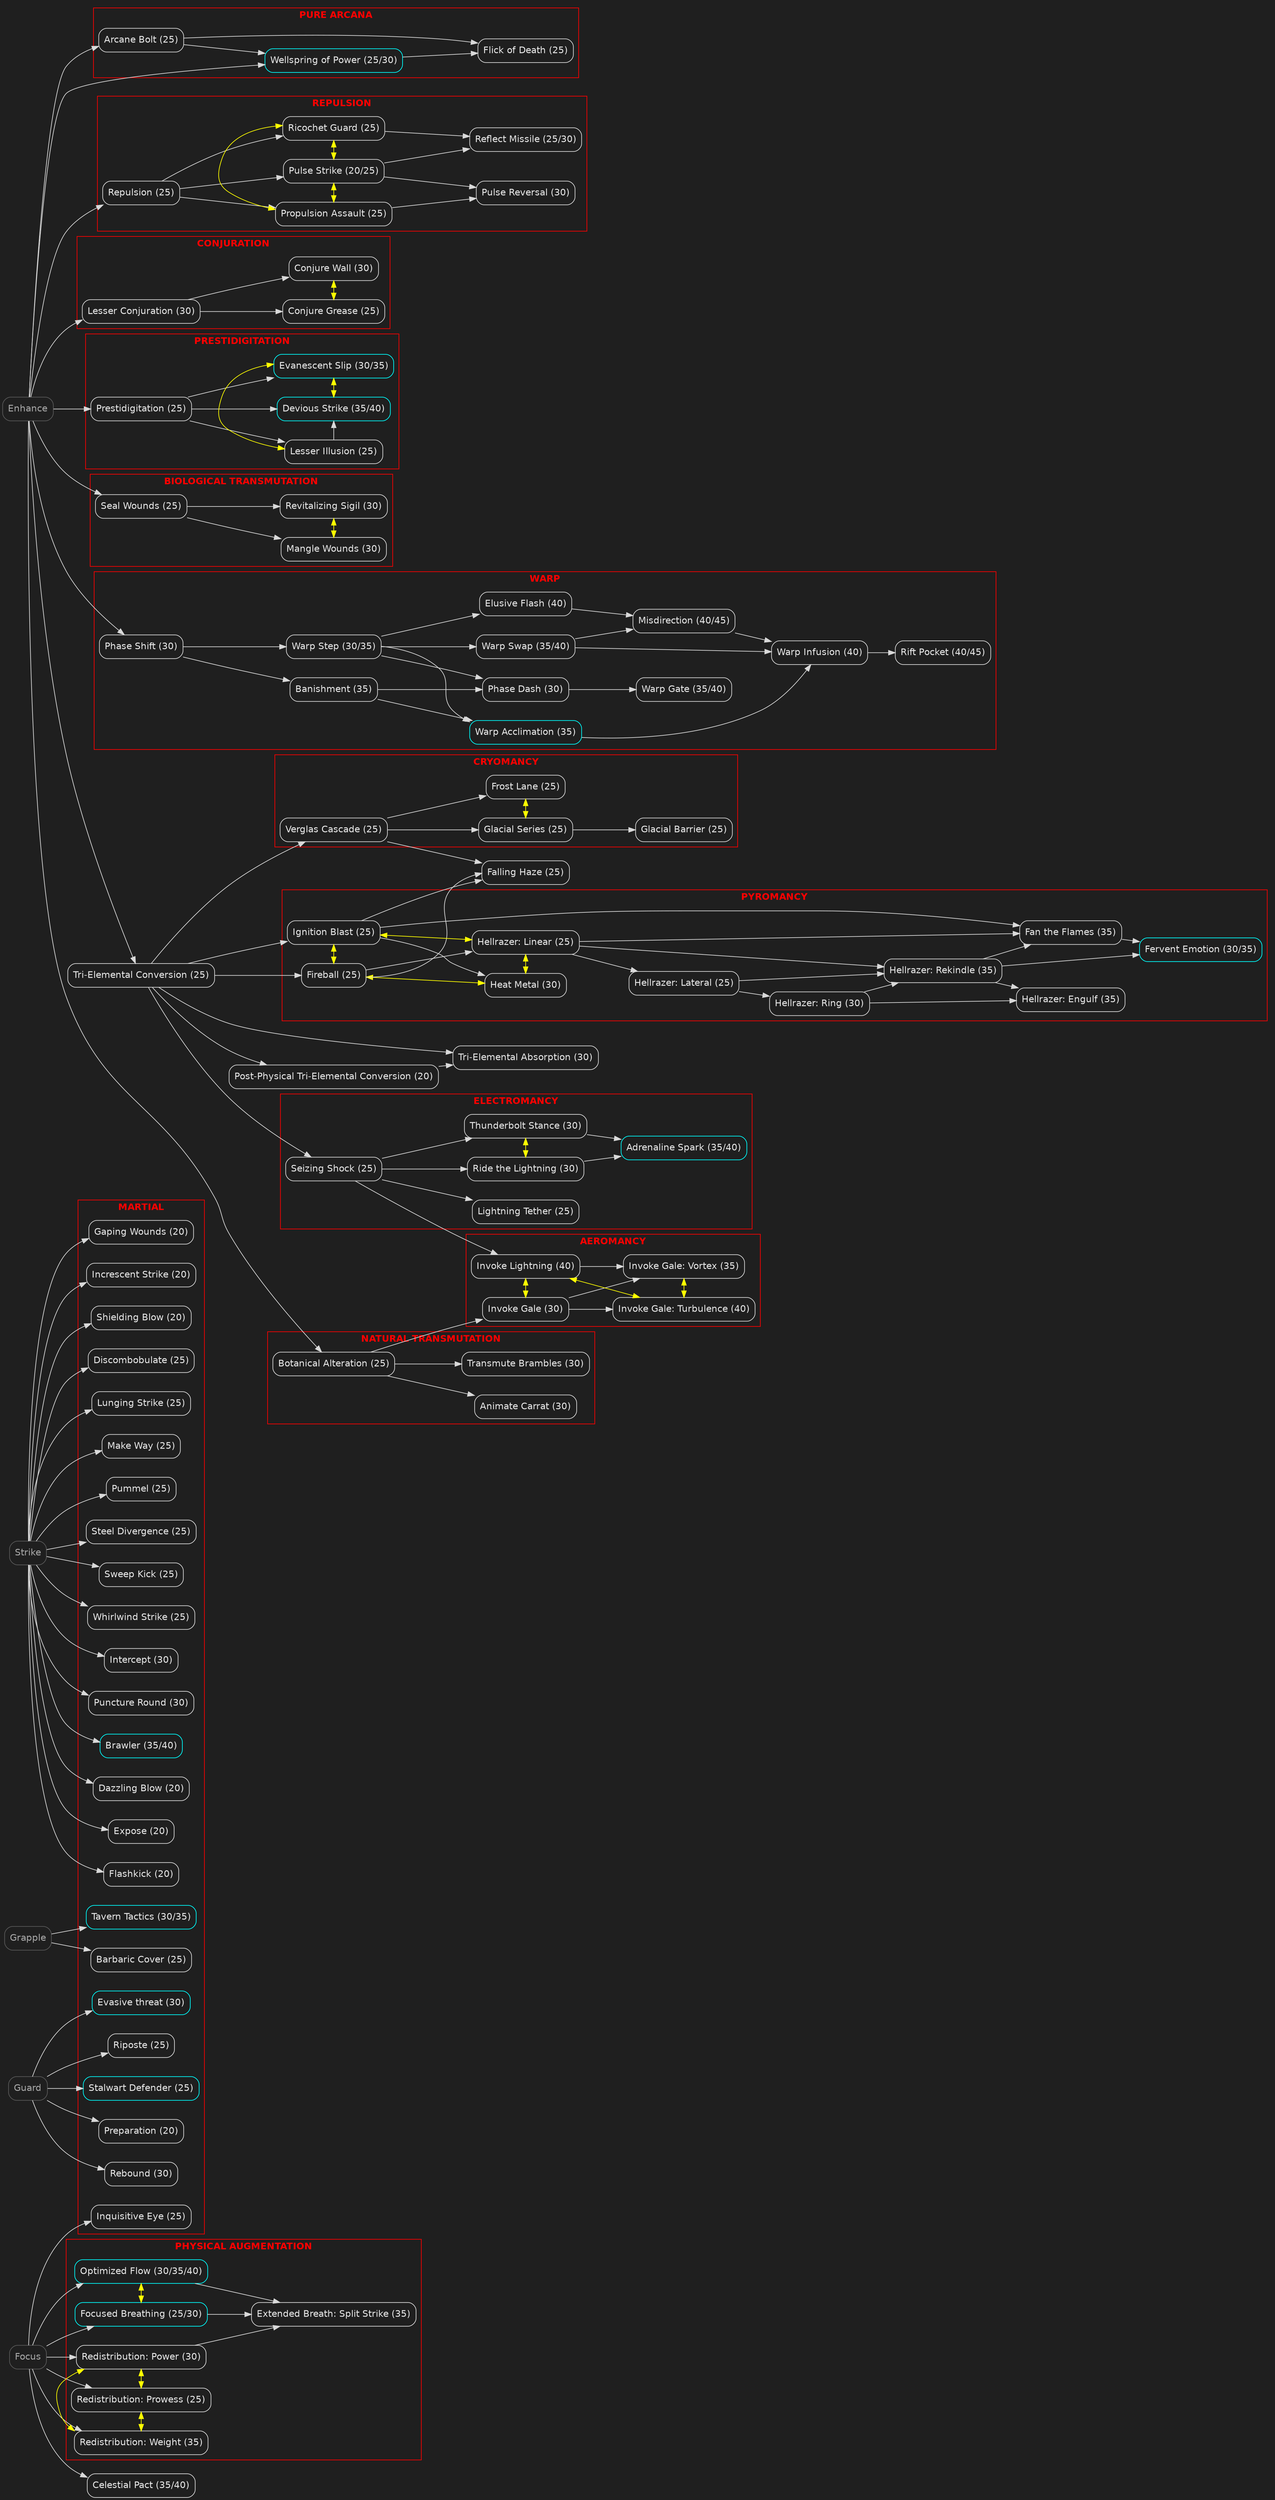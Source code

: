 digraph narpg {
    graph [
        layout = dot // the "dot" layout engine is the correct choice for directed graphs
        rankdir = LR // TB top-to-bottom
        nodesep = 0.4 // padding between nodes in the same rank
        ranksep = 0.3 // padding between nodes between rank
        bgcolor = gray12 // graph background color
        #style = invis // don't render cluster borders
        pencolor = red // cluster border color
        fontcolor = red // cluster font color
        fontname = "Helvetica-bold" // font used for text
    ]
    edge [
        color = gray85
        fontcolor = gray90
        fontname = "Helvetica"
    ]
    node [
        color = gray85
        fontcolor = gray90
        // rounded rectangles look pretty good for nodes
        shape = box
        style = rounded
        fontname = "Helvetica"
    ]

    // default techniques
    subgraph default_techniques {
        graph [
            rank = source
        ]
        node [
            color = gray35
            fontcolor = gray65
        ]
        strike [label = "Strike"]
        grapple [label = "Grapple"]
        guard [label = "Guard"]
        enhance [label = "Enhance"]
        focus [label = "Focus"]
    }

    // martial techniques
    subgraph cluster_martial {
        graph [
            label = "MARTIAL"
        ]
        dazzling_blow [label = "Dazzling Blow (20)"]
        expose [label = "Expose (20)"]
        flashkick [label = "Flashkick (20)"]
        gaping_wounds [label = "Gaping Wounds (20)"]
        increscent_strike [label = "Increscent Strike (20)"]
        preparation [label = "Preparation (20)"]
        shielding_blow [label = "Shielding Blow (20)"]
        barbaric_cover [label = "Barbaric Cover (25)"]
        discombobulate [label = "Discombobulate (25)"]
        lunging_strike [label = "Lunging Strike (25)"]
        inquisitive_eye [label = "Inquisitive Eye (25)"]
        make_way [label = "Make Way (25)"]
        pummel [label = "Pummel (25)"]
        riposte [label = "Riposte (25)"]
        stalwart_defender [label = "Stalwart Defender (25)", color = cyan]
        steel_divergence [label = "Steel Divergence (25)"]
        sweep_kick [label = "Sweep Kick (25)"]
        whirlwind_strike [label = "Whirlwind Strike (25)"]
        evasive_threat [label = "Evasive threat (30)", color = cyan]
        intercept [label = "Intercept (30)"]
        rebound [label = "Rebound (30)"]
        puncture_round [label = "Puncture Round (30)"]
        tavern_tactics [label = "Tavern Tactics (30/35)", color = cyan]
        brawler [label = "Brawler (35/40)", color = cyan]
    }

    // pure arcana techniques
    subgraph cluster_arcane {
        graph [
            label = "PURE ARCANA"
        ]
        arcane_bolt [label = "Arcane Bolt (25)"]
        wellspring_of_power [label = "Wellspring of Power (25/30)", color = cyan]
        flick_of_death [label = "Flick of Death (25)"]
    }

    // physical augmentation techniques
    subgraph cluster_physical {
        graph [
            label = "PHYSICAL AUGMENTATION"
        ]
        subgraph physical_1 {
            graph [
                rank = same
            ]
            redistribution_prowess [label = "Redistribution: Prowess (25)"]
            redistribution_power [label = "Redistribution: Power (30)"]
            redistribution_weight [label = "Redistribution: Weight (35)"]
        }
        subgraph physical_2 {
            graph [
                rank = same
            ]
            focused_breathing [label = "Focused Breathing (25/30)", color = cyan]
            optimized_flow [label = "Optimized Flow (30/35/40)", color = cyan]
        }
        extended_breath_split_strike [label = "Extended Breath: Split Strike (35)"]
    }

    // tri-elemental techniques
    tri_elemental_conversion [label = "Tri-Elemental Conversion (25)"]
    pptec [label = "Post-Physical Tri-Elemental Conversion (20)"]
    tri_elemental_absorption [label = "Tri-Elemental Absorption (30)"]
    subgraph cluster_fire { // this prevents this cluster from getting skewed by nearby nodes
        graph [
            label = "PYROMANCY"
        ]
        subgraph fire_1 {
            graph [
                rank = same
            ]
            fireball [label = "Fireball (25)"]
            ignition_blast [label = "Ignition Blast (25)"]
        }
        subgraph fire_2 {
            graph [
                rank = same
            ]
            hellrazer_linear [label = "Hellrazer: Linear (25)"]
            heat_metal [label = "Heat Metal (30)"]
        }
        hellrazer_lateral [label = "Hellrazer: Lateral (25)"]
        hellrazer_ring [label = "Hellrazer: Ring (30)"]
        hellrazer_rekindle [label = "Hellrazer: Rekindle (35)"]
        hellrazer_engulf [label = "Hellrazer: Engulf (35)"]
        fan_the_flames [label = "Fan the Flames (35)"]
        fervent_emotions [label = "Fervent Emotion (30/35)", color = cyan]
    }
    subgraph cluster_electric {
        graph [
            label = "ELECTROMANCY"
        ]
        seizing_shock [label = "Seizing Shock (25)"]
        subgraph electric_1 {
            lightning_tether [label = "Lightning Tether (25)"]
            graph [
                rank = same
            ]
            ride_the_lightning [label = "Ride the Lightning (30)"]
            thunderbolt_stance [label = "Thunderbolt Stance (30)"]
        }
        adrenaline_spark [label = "Adrenaline Spark (35/40)", color = cyan]
    }
    subgraph cluster_ice {
        graph [
            label = "CRYOMANCY"
        ]
        verglas_cascade [label = "Verglas Cascade (25)"]
        subgraph ice_1 {
            graph [
                rank = same
            ]
            frost_lane [label = "Frost Lane (25)"]
            glacial_series [label = "Glacial Series (25)"]
        }
        glacial_barrier [label = "Glacial Barrier (25)"]
    }
    falling_haze [label = "Falling Haze (25)"]

    // repulsion techniques
    subgraph cluster_repulsion {
        graph [
            label = "REPULSION"
        ]
        repulsion [label = "Repulsion (25)"]
        subgraph repulsion_1 {
            graph [
                rank = same
            ]
            ricochet_guard [label = "Ricochet Guard (25)"]
            pulse_strike [label = "Pulse Strike (20/25)"]
            propulsion_assault [label = "Propulsion Assault (25)"]
        }
        pulse_reversal [label = "Pulse Reversal (30)"]
        reflect_missile [label = "Reflect Missile (25/30)"]
    }

    // conjuration techniques
    subgraph cluster_conjuration {
        graph [
            label = "CONJURATION"
        ]
        lesser_conjuration [label = "Lesser Conjuration (30)"]
        subgraph conjuration_1 {
            graph [
                rank = same
            ]
            conjure_grease [label = "Conjure Grease (25)"]
            conjure_wall [label = "Conjure Wall (30)"]
        }
    }

    // prestidigitation techniques
    subgraph cluster_illusion {
        graph [
            label = "PRESTIDIGITATION"
        ]
        prestidigitation [label = "Prestidigitation (25)"]
        subgraph illusion_1 {
            graph [
                rank = same
            ]
            lesser_illusion [label = "Lesser Illusion (25)"]
            evanescent_slip [label ="Evanescent Slip (30/35)", color = cyan]
            devious_strike [label = "Devious Strike (35/40)", color = cyan]
        }
    }

    // biological transmutation techniques
    subgraph cluster_bio {
        graph [
            label = "BIOLOGICAL TRANSMUTATION"
        ]
        seal_wounds [label = "Seal Wounds (25)"]
        subgraph bio_1 {
            graph [
                rank = same
            ]
            revitalizing_sigil [label = "Revitalizing Sigil (30)"]
            mangle_wounds [label = "Mangle Wounds (30)"]
        }
    }

    // natural transumation techniques
    subgraph cluster_nature {
        graph [
            label = "NATURAL TRANSMUTATION"
        ]
        
        botanical_alteration [label = "Botanical Alteration (25)"]
        transmute_brambles [label = "Transmute Brambles (30)"]
        animate_carrat [label = "Animate Carrat (30)"]
    }

    // aeromancy techniques
    subgraph cluster_air {
        graph [
            label = "AEROMANCY"
        ]
        subgraph air_1 {
            graph [
                rank = same
            ]
            invoke_gale [label = "Invoke Gale (30)"]
            invoke_lightning [label = "Invoke Lightning (40)"]
        }
        subgraph air_2 {
            graph [
                rank = same
            ]
            invoke_gale_vortex [label = "Invoke Gale: Vortex (35)"]
            invoke_gale_turbulence [label = "Invoke Gale: Turbulence (40)"]
        }
    }

    // warp techniques
    subgraph cluster_warp {
        graph [
            label = "WARP"
        ]
        phase_shift [label = "Phase Shift (30)"]
        banishment [label = "Banishment (35)"]
        phase_dash [label = "Phase Dash (30)"]
        warp_step [label = "Warp Step (30/35)"]
        warp_acclimation [label = "Warp Acclimation (35)", color = cyan]
        warp_gate [label = "Warp Gate (35/40)"]
        elusive_flash [label = "Elusive Flash (40)"]
        warp_swap [label = "Warp Swap (35/40)"]
        misdirection [label = "Misdirection (40/45)"]
        warp_infusion [label = "Warp Infusion (40)"]
        rift_pocket [label = "Rift Pocket (40/45)"]
    }

    // pact techniques
    celestial_pact [label = "Celestial Pact (35/40)"]

    // fake techniques that aren't real, just your imagination
    // subgraph cluster_fakenews {
    //     graph [
    //         label = "FAKE NEWS"
    //     ]
    //     blade_extension [label = "Blade Extension"]
    //     echo_rip [label = "Echo Rip"]
    //     vortex_crash [label = "Vortex Crash"]
    //     telepathy [label = "Telepathy"]
    //     lesser_telekinesis [label = "Lesser Telekinesis"]
    //     psionic_shove [label = "Psionic Shove"]
    //     gravity_well [label = "Gravity Well"]
    //     rend_mind [label = "Rend Mind"]
    //     animate_brambelion [label = "Animate Brambelion"]
    //     counterblow [label = "Counterblow (25)"]
    // }

    // edges
    strike -> flashkick
    strike -> dazzling_blow
    strike -> expose
    strike -> gaping_wounds
    strike -> increscent_strike
    guard -> preparation
    strike -> shielding_blow
    grapple -> barbaric_cover
    strike -> discombobulate
    focus -> inquisitive_eye
    strike -> lunging_strike
    strike -> make_way
    strike -> pummel
    guard -> riposte
    guard -> stalwart_defender
    strike -> steel_divergence
    strike -> sweep_kick
    strike -> whirlwind_strike
    strike -> intercept
    guard -> rebound
    strike -> puncture_round
    guard -> evasive_threat
    grapple -> tavern_tactics
    strike -> brawler
    enhance -> arcane_bolt
    {enhance, arcane_bolt} -> wellspring_of_power
    {arcane_bolt, wellspring_of_power} -> flick_of_death
    focus -> {focused_breathing, optimized_flow}
    focused_breathing -> optimized_flow [dir = both, color = yellow]
    focus -> {redistribution_prowess, redistribution_power, redistribution_weight}
    redistribution_prowess -> redistribution_power -> redistribution_weight -> redistribution_prowess [dir = both, color = yellow]
    {redistribution_power, focused_breathing, optimized_flow} -> extended_breath_split_strike
    enhance -> tri_elemental_conversion
    tri_elemental_conversion -> pptec
    {tri_elemental_conversion, pptec} -> tri_elemental_absorption
    tri_elemental_conversion -> {fireball, ignition_blast}
    fireball -> hellrazer_linear
    fireball -> ignition_blast [dir = both, color = yellow]
    fireball -> heat_metal [dir = both, color = yellow]
    ignition_blast -> hellrazer_linear [dir = both, color = yellow]
    heat_metal -> hellrazer_linear [dir = both, color = yellow]
    hellrazer_linear -> hellrazer_lateral -> hellrazer_ring
    {hellrazer_linear, hellrazer_lateral, hellrazer_ring} -> hellrazer_rekindle
    {ignition_blast, hellrazer_linear, hellrazer_rekindle} -> fan_the_flames
    {fan_the_flames, hellrazer_rekindle} -> fervent_emotions
    {hellrazer_rekindle, hellrazer_ring} -> hellrazer_engulf
    ignition_blast -> heat_metal
    tri_elemental_conversion -> seizing_shock
    seizing_shock -> {lightning_tether, ride_the_lightning, thunderbolt_stance}
     ride_the_lightning -> thunderbolt_stance [dir = both, color = yellow]
    {thunderbolt_stance, ride_the_lightning} -> adrenaline_spark
    tri_elemental_conversion -> verglas_cascade
    verglas_cascade -> {frost_lane, glacial_series}
    frost_lane -> glacial_series [dir = both, color = yellow]
    glacial_series -> glacial_barrier
    {verglas_cascade, fireball, ignition_blast} -> falling_haze
    enhance -> repulsion
    repulsion -> {ricochet_guard, pulse_strike, propulsion_assault}
    ricochet_guard -> {pulse_strike, propulsion_assault} [dir = both, color = yellow]
    pulse_strike -> propulsion_assault [dir = both, color = yellow]
    {propulsion_assault, pulse_strike} -> pulse_reversal
    {ricochet_guard, pulse_strike} -> reflect_missile
    enhance -> lesser_conjuration
    lesser_conjuration -> {conjure_grease, conjure_wall}
    conjure_grease -> conjure_wall [dir = both, color = yellow]
    enhance -> prestidigitation
    prestidigitation -> {lesser_illusion, evanescent_slip, devious_strike}
    lesser_illusion -> evanescent_slip [dir = both, color = yellow]
    devious_strike -> evanescent_slip [dir = both, color = yellow]
    lesser_illusion -> devious_strike
    enhance -> seal_wounds -> {revitalizing_sigil, mangle_wounds}
    mangle_wounds -> revitalizing_sigil [dir = both, color = yellow]
    enhance -> botanical_alteration
    botanical_alteration -> transmute_brambles
    botanical_alteration -> animate_carrat
    enhance -> phase_shift
    phase_shift -> banishment
    {banishment, warp_step} -> phase_dash
    phase_shift -> warp_step
    {warp_step, banishment} -> warp_acclimation
    phase_dash -> warp_gate
    warp_step -> elusive_flash
    warp_step -> warp_swap
    {warp_swap, elusive_flash} -> misdirection
    {warp_acclimation, warp_swap, misdirection} -> warp_infusion
    warp_infusion -> rift_pocket
    focus -> celestial_pact
    {botanical_alteration} -> invoke_gale
    {invoke_gale, invoke_lightning} -> invoke_gale_vortex
    invoke_gale -> invoke_gale_turbulence
    seizing_shock -> invoke_lightning
    invoke_gale_vortex -> invoke_gale_turbulence [dir = both, color = yellow]
    invoke_gale -> invoke_lightning [dir = both, color = yellow]
    invoke_gale_turbulence -> invoke_lightning [dir = both, color = yellow]
}
